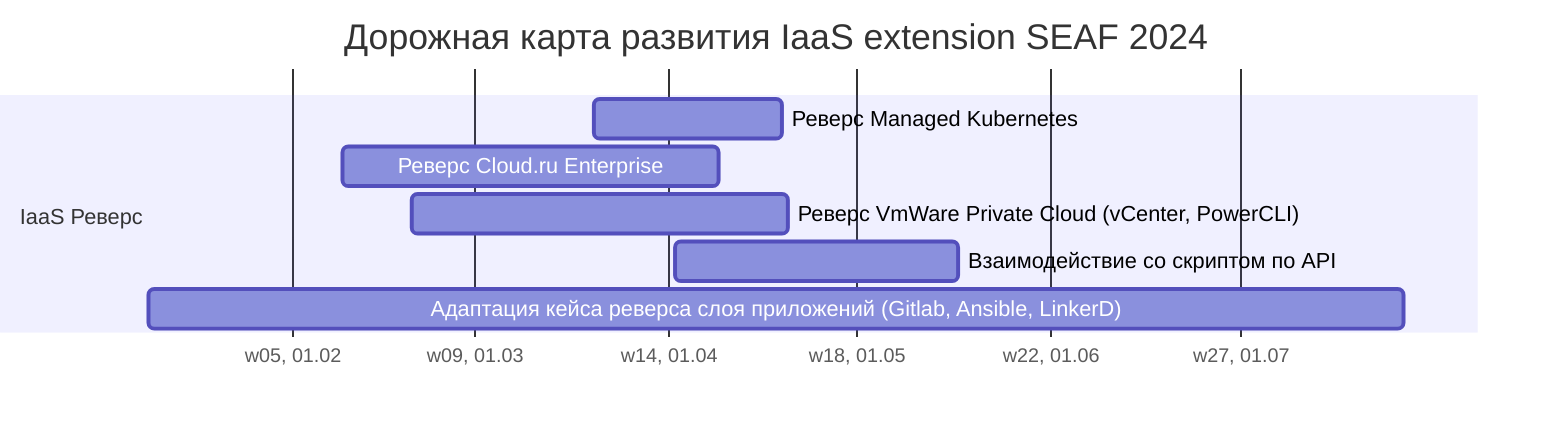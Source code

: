 gantt
    dateFormat  YY-MM-DD
    axisFormat w%W, %d.%m
    title       Дорожная карта развития IaaS extension SEAF 2024
    section IaaS Реверс
        Реверс Managed Kubernetes                                           :       24-03-20, 30d
        Реверс Cloud.ru Enterprise                                          :       24-02-09, 60d
        Реверс VmWare Private Cloud (vCenter, PowerCLI)                     :       24-02-20, 60d
        Взаимодействие со скриптом по API                                   :       24-04-02, 45d
        Адаптация кейса реверса слоя приложений (Gitlab, Ansible, LinkerD)  :       24-01-09, 200d